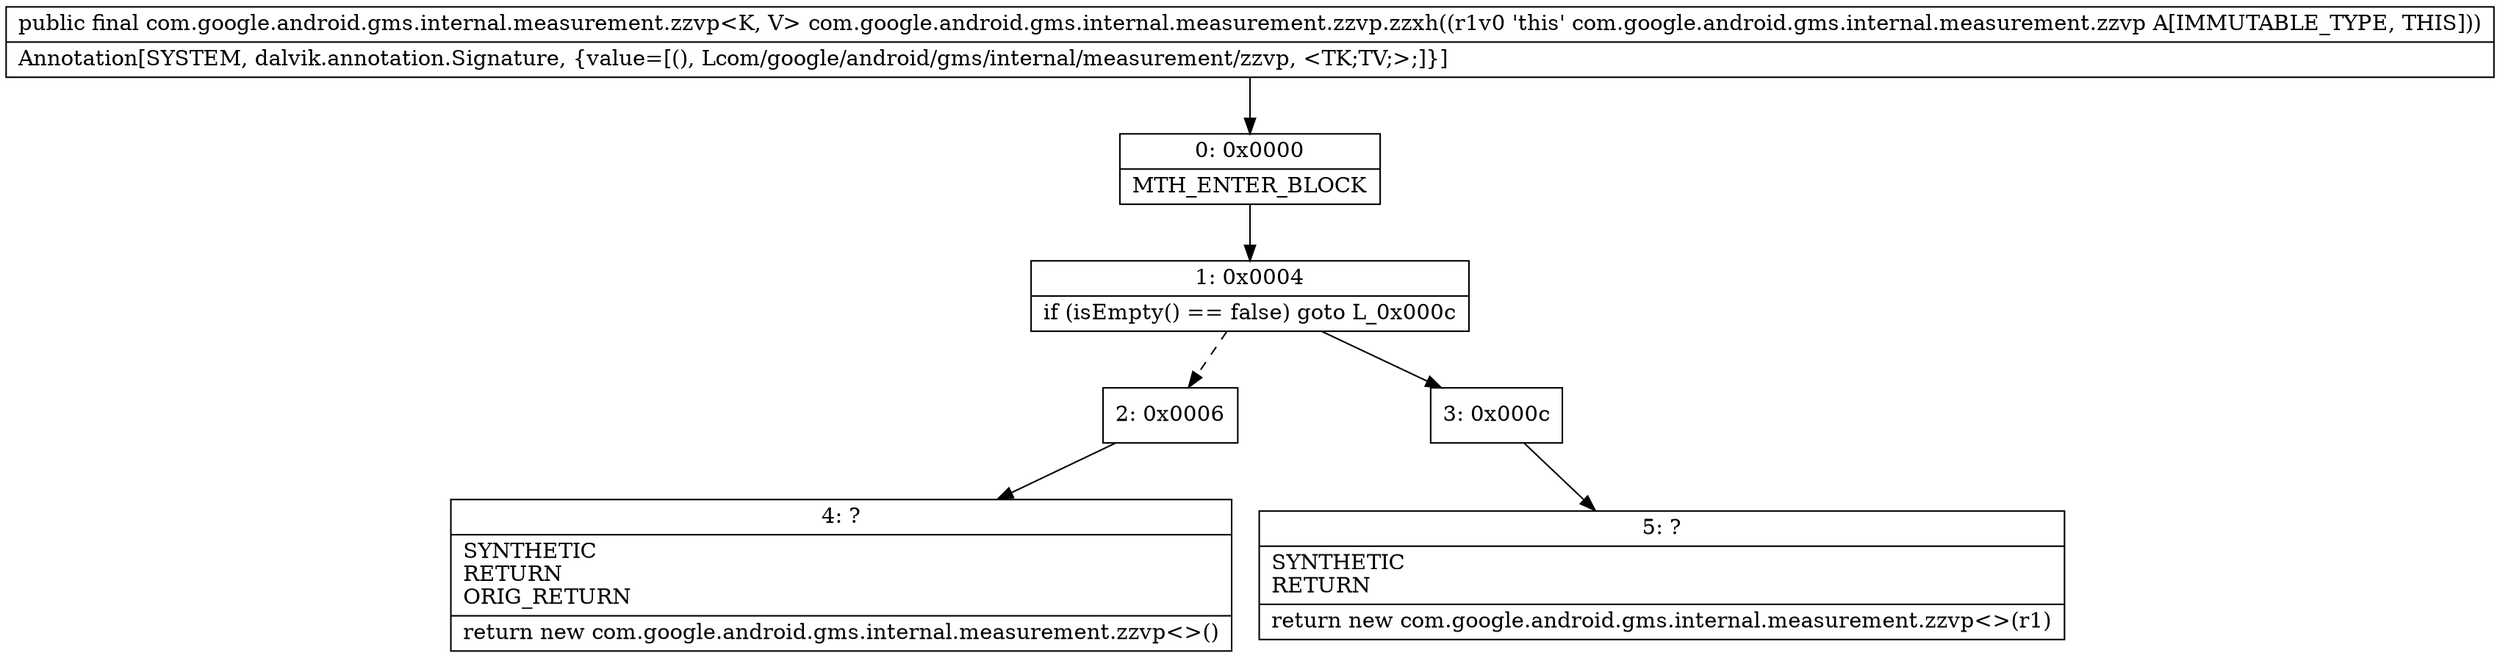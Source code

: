 digraph "CFG forcom.google.android.gms.internal.measurement.zzvp.zzxh()Lcom\/google\/android\/gms\/internal\/measurement\/zzvp;" {
Node_0 [shape=record,label="{0\:\ 0x0000|MTH_ENTER_BLOCK\l}"];
Node_1 [shape=record,label="{1\:\ 0x0004|if (isEmpty() == false) goto L_0x000c\l}"];
Node_2 [shape=record,label="{2\:\ 0x0006}"];
Node_3 [shape=record,label="{3\:\ 0x000c}"];
Node_4 [shape=record,label="{4\:\ ?|SYNTHETIC\lRETURN\lORIG_RETURN\l|return new com.google.android.gms.internal.measurement.zzvp\<\>()\l}"];
Node_5 [shape=record,label="{5\:\ ?|SYNTHETIC\lRETURN\l|return new com.google.android.gms.internal.measurement.zzvp\<\>(r1)\l}"];
MethodNode[shape=record,label="{public final com.google.android.gms.internal.measurement.zzvp\<K, V\> com.google.android.gms.internal.measurement.zzvp.zzxh((r1v0 'this' com.google.android.gms.internal.measurement.zzvp A[IMMUTABLE_TYPE, THIS]))  | Annotation[SYSTEM, dalvik.annotation.Signature, \{value=[(), Lcom\/google\/android\/gms\/internal\/measurement\/zzvp, \<TK;TV;\>;]\}]\l}"];
MethodNode -> Node_0;
Node_0 -> Node_1;
Node_1 -> Node_2[style=dashed];
Node_1 -> Node_3;
Node_2 -> Node_4;
Node_3 -> Node_5;
}


